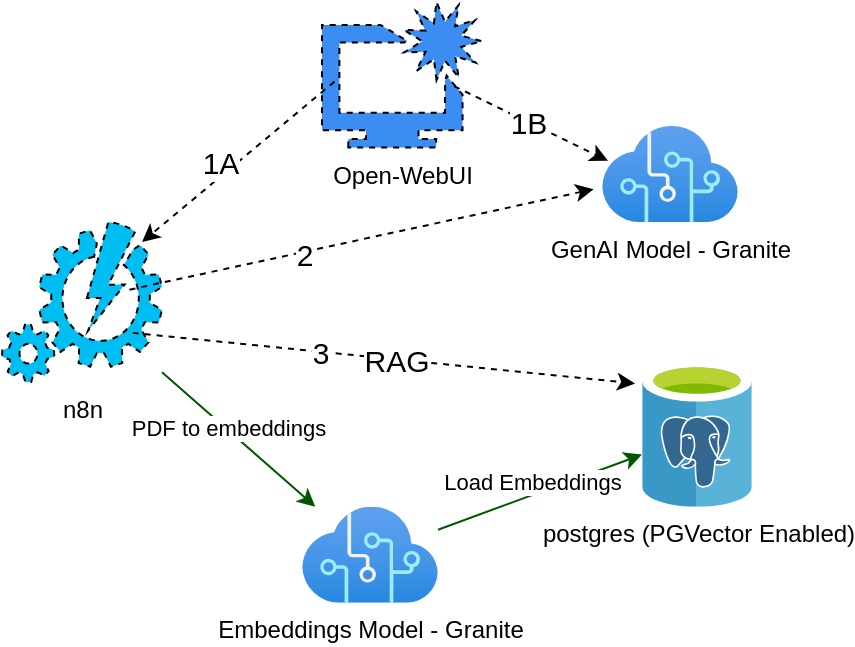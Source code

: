 <mxfile>
    <diagram id="s1Q2CAH3k--xPuAeOJgd" name="Page-1">
        <mxGraphModel dx="592" dy="362" grid="1" gridSize="10" guides="1" tooltips="1" connect="1" arrows="1" fold="1" page="1" pageScale="1" pageWidth="1400" pageHeight="850" background="light-dark(#FFFFFF,transparent)" math="0" shadow="0">
            <root>
                <mxCell id="0"/>
                <mxCell id="1" parent="0"/>
                <mxCell id="12" value="&lt;span&gt;&lt;font style=&quot;&quot;&gt;postgres (PGVector Enabled)&lt;/font&gt;&lt;/span&gt;" style="image;sketch=0;aspect=fixed;html=1;points=[];align=center;fontSize=12;image=img/lib/mscae/Azure_Database_for_PostgreSQL_servers.svg;labelBackgroundColor=light-dark(#FFFFFF,#000000);fontColor=light-dark(#000000,#FFFFFF);labelBorderColor=none;strokeColor=light-dark(#000000,#66FFFF);dashed=1;" parent="1" vertex="1">
                    <mxGeometry x="410" y="230" width="55" height="72.37" as="geometry"/>
                </mxCell>
                <mxCell id="13" value="&lt;span&gt;&lt;font style=&quot;&quot;&gt;GenAI Model - Granite&lt;/font&gt;&lt;/span&gt;" style="image;aspect=fixed;html=1;points=[];align=center;fontSize=12;image=img/lib/azure2/ai_machine_learning/Cognitive_Services.svg;labelBackgroundColor=light-dark(#FFFFFF,#000000);fontColor=light-dark(#000000,#FFFFFF);labelBorderColor=none;strokeColor=light-dark(#000000,#66FFFF);dashed=1;" parent="1" vertex="1">
                    <mxGeometry x="390" y="112" width="68" height="48" as="geometry"/>
                </mxCell>
                <mxCell id="25" style="edgeStyle=none;html=1;fillColor=#008a00;strokeColor=#005700;" parent="1" source="14" target="12" edge="1">
                    <mxGeometry relative="1" as="geometry"/>
                </mxCell>
                <mxCell id="30" value="Load Embeddings" style="edgeLabel;html=1;align=center;verticalAlign=middle;resizable=0;points=[];" parent="25" vertex="1" connectable="0">
                    <mxGeometry x="-0.072" y="1" relative="1" as="geometry">
                        <mxPoint y="-6" as="offset"/>
                    </mxGeometry>
                </mxCell>
                <mxCell id="14" value="&lt;span&gt;&lt;font style=&quot;&quot;&gt;Embeddings Model - Granite&lt;/font&gt;&lt;/span&gt;" style="image;aspect=fixed;html=1;points=[];align=center;fontSize=12;image=img/lib/azure2/ai_machine_learning/Cognitive_Services.svg;labelBackgroundColor=light-dark(#FFFFFF,#000000);fontColor=light-dark(#000000,#FFFFFF);labelBorderColor=none;strokeColor=light-dark(#000000,#66FFFF);dashed=1;" parent="1" vertex="1">
                    <mxGeometry x="240" y="302.37" width="68" height="48" as="geometry"/>
                </mxCell>
                <mxCell id="24" style="edgeStyle=none;html=1;fillColor=#008a00;strokeColor=#005700;" parent="1" source="15" target="14" edge="1">
                    <mxGeometry relative="1" as="geometry"/>
                </mxCell>
                <mxCell id="29" value="PDF to embeddings" style="edgeLabel;html=1;align=center;verticalAlign=middle;resizable=0;points=[];" parent="24" vertex="1" connectable="0">
                    <mxGeometry x="-0.166" y="1" relative="1" as="geometry">
                        <mxPoint as="offset"/>
                    </mxGeometry>
                </mxCell>
                <mxCell id="15" value="n8n" style="verticalLabelPosition=bottom;html=1;verticalAlign=top;align=center;strokeColor=light-dark(#000000,#66FFFF);fillColor=#00BEF2;shape=mxgraph.azure.automation;pointerEvents=1;fontColor=light-dark(#000000,#FFFFFF);labelBackgroundColor=light-dark(#FFFFFF,#000000);labelBorderColor=none;dashed=1;" parent="1" vertex="1">
                    <mxGeometry x="90" y="160" width="80" height="80" as="geometry"/>
                </mxCell>
                <mxCell id="16" value="&lt;span&gt;&lt;font style=&quot;&quot;&gt;Open-WebUI&lt;/font&gt;&lt;/span&gt;" style="sketch=0;html=1;aspect=fixed;strokeColor=light-dark(#000000,#66FFFF);shadow=0;fillColor=#3B8DF1;verticalAlign=top;labelPosition=center;verticalLabelPosition=bottom;shape=mxgraph.gcp2.enhance_ui_2;fontColor=light-dark(#000000,#FFFFFF);labelBackgroundColor=light-dark(#FFFFFF,#000000);labelBorderColor=none;dashed=1;" parent="1" vertex="1">
                    <mxGeometry x="250.0" y="50" width="80" height="72.8" as="geometry"/>
                </mxCell>
                <mxCell id="9" style="edgeStyle=none;html=1;exitX=0.797;exitY=0.423;exitDx=0;exitDy=0;exitPerimeter=0;entryX=-0.062;entryY=0.658;entryDx=0;entryDy=0;entryPerimeter=0;fontColor=light-dark(#000000,#FFFFFF);labelBackgroundColor=light-dark(#FFFFFF,#000000);labelBorderColor=none;strokeColor=light-dark(#000000,#66FFFF);dashed=1;" parent="1" source="15" target="13" edge="1">
                    <mxGeometry relative="1" as="geometry">
                        <mxPoint x="180" y="193.383" as="sourcePoint"/>
                        <mxPoint x="470" y="140" as="targetPoint"/>
                    </mxGeometry>
                </mxCell>
                <mxCell id="20" value="&lt;font style=&quot;font-size: 15px;&quot;&gt;2&lt;/font&gt;" style="edgeLabel;html=1;align=center;verticalAlign=middle;resizable=0;points=[];" parent="9" vertex="1" connectable="0">
                    <mxGeometry x="-0.255" y="-1" relative="1" as="geometry">
                        <mxPoint as="offset"/>
                    </mxGeometry>
                </mxCell>
                <mxCell id="8" style="edgeStyle=none;html=1;exitX=0.078;exitY=0.547;exitDx=0;exitDy=0;exitPerimeter=0;fontColor=light-dark(#000000,#FFFFFF);labelBackgroundColor=light-dark(#FFFFFF,#000000);labelBorderColor=none;strokeColor=light-dark(#000000,#66FFFF);dashed=1;" parent="1" source="16" edge="1">
                    <mxGeometry relative="1" as="geometry">
                        <mxPoint x="260" y="92.122" as="sourcePoint"/>
                        <mxPoint x="160" y="170" as="targetPoint"/>
                    </mxGeometry>
                </mxCell>
                <mxCell id="19" value="&lt;font style=&quot;font-size: 15px;&quot;&gt;1&lt;/font&gt;" style="edgeLabel;html=1;align=center;verticalAlign=middle;resizable=0;points=[];" parent="8" vertex="1" connectable="0">
                    <mxGeometry x="0.094" y="-3" relative="1" as="geometry">
                        <mxPoint as="offset"/>
                    </mxGeometry>
                </mxCell>
                <mxCell id="38" value="&lt;font style=&quot;font-size: 15px;&quot;&gt;1A&lt;/font&gt;" style="edgeLabel;html=1;align=center;verticalAlign=middle;resizable=0;points=[];" vertex="1" connectable="0" parent="8">
                    <mxGeometry x="0.1" y="-5" relative="1" as="geometry">
                        <mxPoint x="-1" as="offset"/>
                    </mxGeometry>
                </mxCell>
                <mxCell id="7" style="edgeStyle=none;html=1;entryX=0.044;entryY=0.363;entryDx=0;entryDy=0;entryPerimeter=0;exitX=0.826;exitY=0.578;exitDx=0;exitDy=0;exitPerimeter=0;fontColor=light-dark(#000000,#FFFFFF);labelBackgroundColor=light-dark(#FFFFFF,#000000);labelBorderColor=none;strokeColor=light-dark(#000000,#66FFFF);dashed=1;" parent="1" source="16" target="13" edge="1">
                    <mxGeometry relative="1" as="geometry">
                        <mxPoint x="350" y="69.904" as="sourcePoint"/>
                        <mxPoint x="500" y="97.525" as="targetPoint"/>
                    </mxGeometry>
                </mxCell>
                <mxCell id="44" value="&lt;font style=&quot;font-size: 15px;&quot;&gt;1B&lt;/font&gt;" style="edgeLabel;html=1;align=center;verticalAlign=middle;resizable=0;points=[];" vertex="1" connectable="0" parent="7">
                    <mxGeometry x="-0.042" relative="1" as="geometry">
                        <mxPoint as="offset"/>
                    </mxGeometry>
                </mxCell>
                <mxCell id="11" style="edgeStyle=none;html=1;entryX=-0.063;entryY=0.148;entryDx=0;entryDy=0;entryPerimeter=0;exitX=0.817;exitY=0.693;exitDx=0;exitDy=0;exitPerimeter=0;fontColor=light-dark(#000000,#FFFFFF);labelBackgroundColor=light-dark(#FFFFFF,#000000);labelBorderColor=none;strokeColor=light-dark(#000000,#66FFFF);dashed=1;" parent="1" source="15" target="12" edge="1">
                    <mxGeometry relative="1" as="geometry">
                        <mxPoint x="178.992" y="240" as="sourcePoint"/>
                        <mxPoint x="321.207" y="360" as="targetPoint"/>
                    </mxGeometry>
                </mxCell>
                <mxCell id="21" value="&lt;span style=&quot;font-size: 15px;&quot;&gt;3&lt;/span&gt;" style="edgeLabel;html=1;align=center;verticalAlign=middle;resizable=0;points=[];" parent="11" vertex="1" connectable="0">
                    <mxGeometry x="-0.256" relative="1" as="geometry">
                        <mxPoint as="offset"/>
                    </mxGeometry>
                </mxCell>
                <mxCell id="27" value="&lt;font style=&quot;font-size: 15px;&quot;&gt;RAG&lt;/font&gt;" style="edgeLabel;html=1;align=center;verticalAlign=middle;resizable=0;points=[];" parent="11" vertex="1" connectable="0">
                    <mxGeometry x="0.047" relative="1" as="geometry">
                        <mxPoint as="offset"/>
                    </mxGeometry>
                </mxCell>
            </root>
        </mxGraphModel>
    </diagram>
</mxfile>